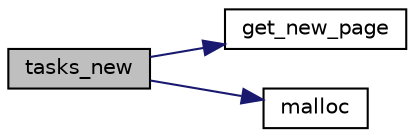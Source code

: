 digraph "tasks_new"
{
 // LATEX_PDF_SIZE
  edge [fontname="Helvetica",fontsize="10",labelfontname="Helvetica",labelfontsize="10"];
  node [fontname="Helvetica",fontsize="10",shape=record];
  rankdir="LR";
  Node1 [label="tasks_new",height=0.2,width=0.4,color="black", fillcolor="grey75", style="filled", fontcolor="black",tooltip="Creates a new kernel task with a provided entry point, register storage struct, and task state struct..."];
  Node1 -> Node2 [color="midnightblue",fontsize="10",style="solid",fontname="Helvetica"];
  Node2 [label="get_new_page",height=0.2,width=0.4,color="black", fillcolor="white", style="filled",URL="$d1/d5e/paging_8cpp.html#a1f827ef8d99028d46133fb5ca4f9c89a",tooltip="Returns a new page in memory for use."];
  Node1 -> Node3 [color="midnightblue",fontsize="10",style="solid",fontname="Helvetica"];
  Node3 [label="malloc",height=0.2,width=0.4,color="black", fillcolor="white", style="filled",URL="$da/d45/heap_8hpp.html#a1c8580582aae58105f16108d4ec89e9a",tooltip=" "];
}

